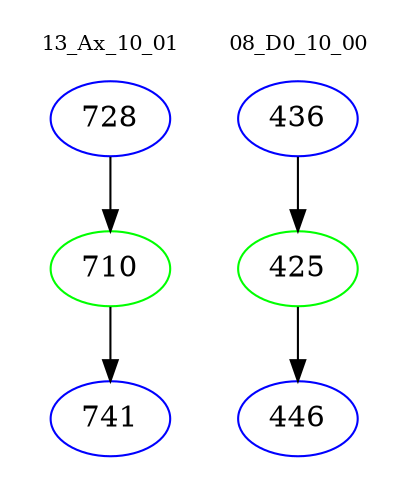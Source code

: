 digraph{
subgraph cluster_0 {
color = white
label = "13_Ax_10_01";
fontsize=10;
T0_728 [label="728", color="blue"]
T0_728 -> T0_710 [color="black"]
T0_710 [label="710", color="green"]
T0_710 -> T0_741 [color="black"]
T0_741 [label="741", color="blue"]
}
subgraph cluster_1 {
color = white
label = "08_D0_10_00";
fontsize=10;
T1_436 [label="436", color="blue"]
T1_436 -> T1_425 [color="black"]
T1_425 [label="425", color="green"]
T1_425 -> T1_446 [color="black"]
T1_446 [label="446", color="blue"]
}
}
